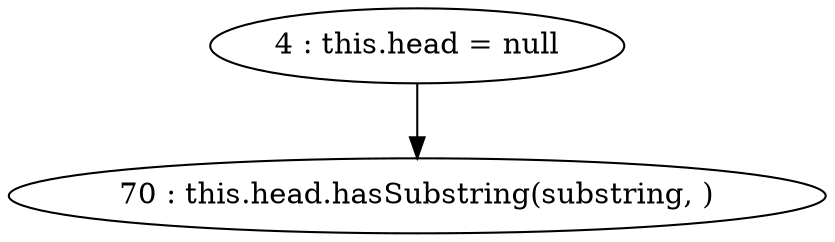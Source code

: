 digraph G {
"4 : this.head = null"
"4 : this.head = null" -> "70 : this.head.hasSubstring(substring, )"
"70 : this.head.hasSubstring(substring, )"
}